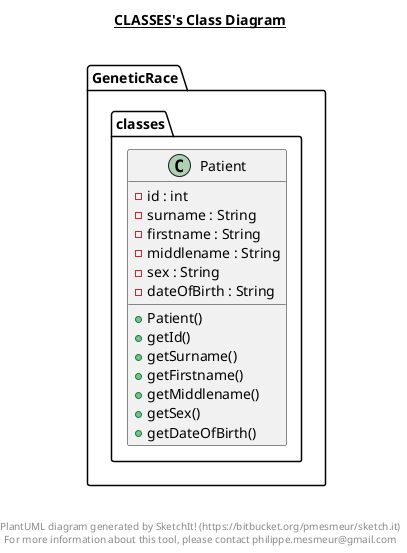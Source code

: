 @startuml

title __CLASSES's Class Diagram__\n

  package GeneticRace.classes {
    class Patient {
        - id : int
        - surname : String
        - firstname : String
        - middlename : String
        - sex : String
        - dateOfBirth : String
        + Patient()
        + getId()
        + getSurname()
        + getFirstname()
        + getMiddlename()
        + getSex()
        + getDateOfBirth()
    }
  }
  



right footer


PlantUML diagram generated by SketchIt! (https://bitbucket.org/pmesmeur/sketch.it)
For more information about this tool, please contact philippe.mesmeur@gmail.com
endfooter

@enduml
